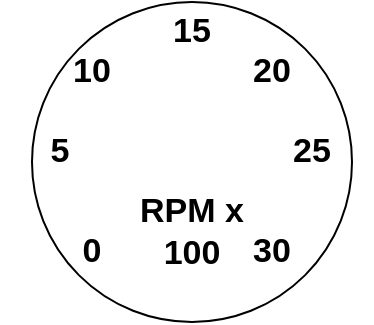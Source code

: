 <mxfile version="22.0.3" type="device">
  <diagram name="Page-1" id="u-ikv7ZoMOD7iNsG8pmr">
    <mxGraphModel dx="1098" dy="838" grid="1" gridSize="10" guides="1" tooltips="1" connect="1" arrows="1" fold="1" page="1" pageScale="1" pageWidth="827" pageHeight="1169" math="0" shadow="0">
      <root>
        <mxCell id="0" />
        <mxCell id="1" parent="0" />
        <mxCell id="l8H9p3PmmSrhMf7X19xL-1" value="" style="ellipse;whiteSpace=wrap;html=1;aspect=fixed;perimeterSpacing=1;fontSize=17;fontStyle=1;" vertex="1" parent="1">
          <mxGeometry x="370" y="390" width="160" height="160" as="geometry" />
        </mxCell>
        <mxCell id="l8H9p3PmmSrhMf7X19xL-2" value="15" style="text;html=1;strokeColor=none;fillColor=none;align=center;verticalAlign=middle;whiteSpace=wrap;rounded=0;fontSize=17;fontStyle=1" vertex="1" parent="1">
          <mxGeometry x="420" y="390" width="60" height="30" as="geometry" />
        </mxCell>
        <mxCell id="l8H9p3PmmSrhMf7X19xL-3" value="10" style="text;html=1;strokeColor=none;fillColor=none;align=center;verticalAlign=middle;whiteSpace=wrap;rounded=0;rotation=0;fontSize=17;fontStyle=1" vertex="1" parent="1">
          <mxGeometry x="370" y="410" width="60" height="30" as="geometry" />
        </mxCell>
        <mxCell id="l8H9p3PmmSrhMf7X19xL-4" value="20" style="text;html=1;strokeColor=none;fillColor=none;align=center;verticalAlign=middle;whiteSpace=wrap;rounded=0;rotation=0;fontSize=17;fontStyle=1" vertex="1" parent="1">
          <mxGeometry x="460" y="410" width="60" height="30" as="geometry" />
        </mxCell>
        <mxCell id="l8H9p3PmmSrhMf7X19xL-5" value="25" style="text;html=1;strokeColor=none;fillColor=none;align=center;verticalAlign=middle;whiteSpace=wrap;rounded=0;rotation=0;fontSize=17;fontStyle=1" vertex="1" parent="1">
          <mxGeometry x="480" y="450" width="60" height="30" as="geometry" />
        </mxCell>
        <mxCell id="l8H9p3PmmSrhMf7X19xL-6" value="30" style="text;html=1;strokeColor=none;fillColor=none;align=center;verticalAlign=middle;whiteSpace=wrap;rounded=0;rotation=0;fontSize=17;fontStyle=1" vertex="1" parent="1">
          <mxGeometry x="460" y="500" width="60" height="30" as="geometry" />
        </mxCell>
        <mxCell id="l8H9p3PmmSrhMf7X19xL-7" value="5" style="text;html=1;strokeColor=none;fillColor=none;align=center;verticalAlign=middle;whiteSpace=wrap;rounded=0;rotation=0;fontSize=17;fontStyle=1" vertex="1" parent="1">
          <mxGeometry x="354" y="450" width="60" height="30" as="geometry" />
        </mxCell>
        <mxCell id="l8H9p3PmmSrhMf7X19xL-8" value="0" style="text;html=1;strokeColor=none;fillColor=none;align=center;verticalAlign=middle;whiteSpace=wrap;rounded=0;rotation=0;fontSize=17;fontStyle=1" vertex="1" parent="1">
          <mxGeometry x="370" y="500" width="60" height="30" as="geometry" />
        </mxCell>
        <mxCell id="l8H9p3PmmSrhMf7X19xL-9" value="RPM x 100" style="text;html=1;strokeColor=none;fillColor=none;align=center;verticalAlign=middle;whiteSpace=wrap;rounded=0;fontSize=17;fontStyle=1" vertex="1" parent="1">
          <mxGeometry x="420" y="490" width="60" height="30" as="geometry" />
        </mxCell>
      </root>
    </mxGraphModel>
  </diagram>
</mxfile>
